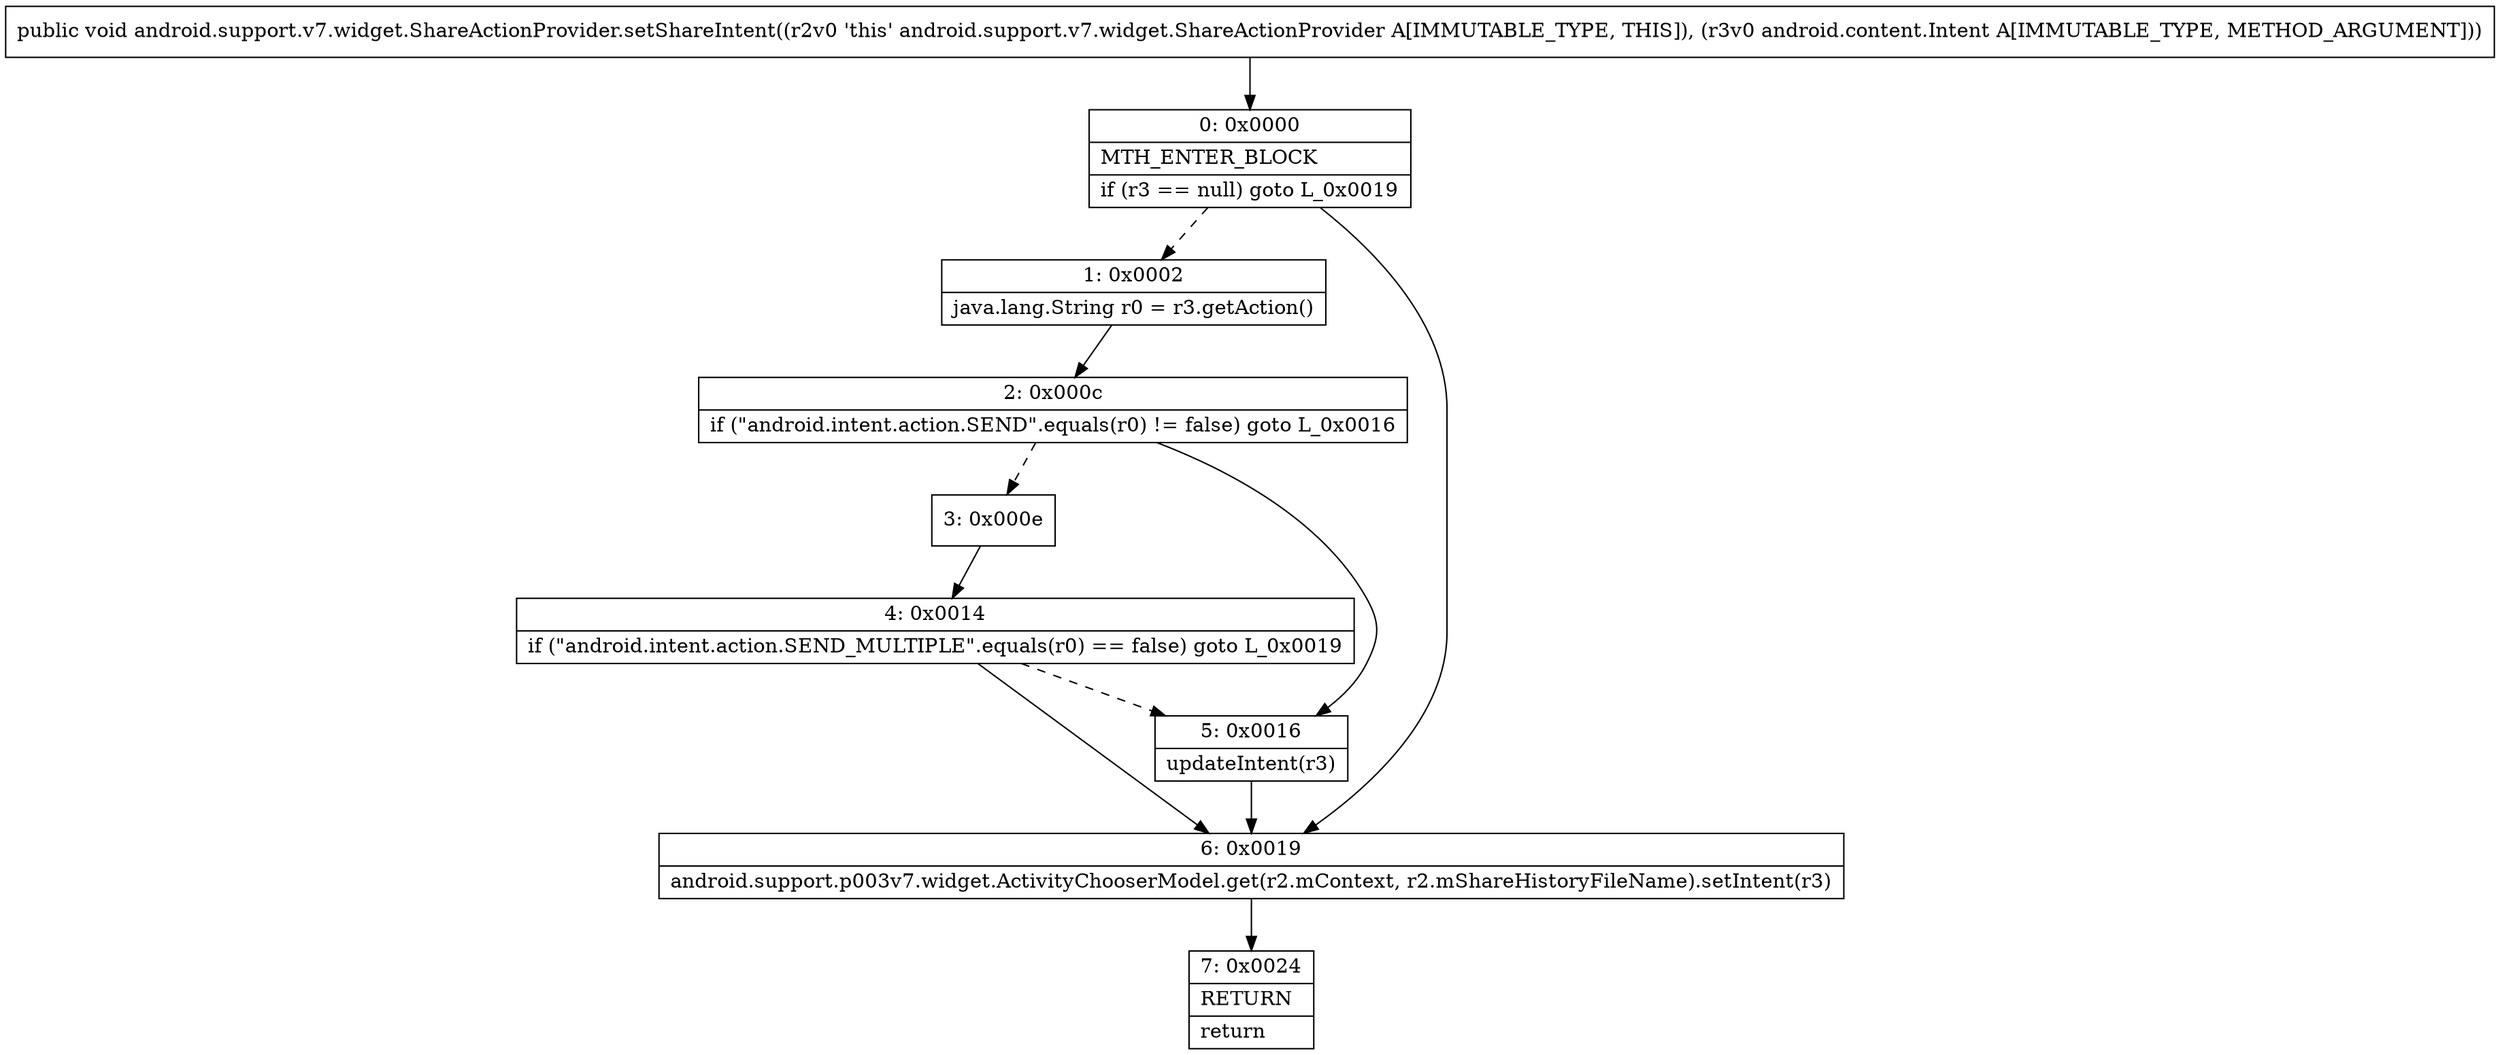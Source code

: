 digraph "CFG forandroid.support.v7.widget.ShareActionProvider.setShareIntent(Landroid\/content\/Intent;)V" {
Node_0 [shape=record,label="{0\:\ 0x0000|MTH_ENTER_BLOCK\l|if (r3 == null) goto L_0x0019\l}"];
Node_1 [shape=record,label="{1\:\ 0x0002|java.lang.String r0 = r3.getAction()\l}"];
Node_2 [shape=record,label="{2\:\ 0x000c|if (\"android.intent.action.SEND\".equals(r0) != false) goto L_0x0016\l}"];
Node_3 [shape=record,label="{3\:\ 0x000e}"];
Node_4 [shape=record,label="{4\:\ 0x0014|if (\"android.intent.action.SEND_MULTIPLE\".equals(r0) == false) goto L_0x0019\l}"];
Node_5 [shape=record,label="{5\:\ 0x0016|updateIntent(r3)\l}"];
Node_6 [shape=record,label="{6\:\ 0x0019|android.support.p003v7.widget.ActivityChooserModel.get(r2.mContext, r2.mShareHistoryFileName).setIntent(r3)\l}"];
Node_7 [shape=record,label="{7\:\ 0x0024|RETURN\l|return\l}"];
MethodNode[shape=record,label="{public void android.support.v7.widget.ShareActionProvider.setShareIntent((r2v0 'this' android.support.v7.widget.ShareActionProvider A[IMMUTABLE_TYPE, THIS]), (r3v0 android.content.Intent A[IMMUTABLE_TYPE, METHOD_ARGUMENT])) }"];
MethodNode -> Node_0;
Node_0 -> Node_1[style=dashed];
Node_0 -> Node_6;
Node_1 -> Node_2;
Node_2 -> Node_3[style=dashed];
Node_2 -> Node_5;
Node_3 -> Node_4;
Node_4 -> Node_5[style=dashed];
Node_4 -> Node_6;
Node_5 -> Node_6;
Node_6 -> Node_7;
}

